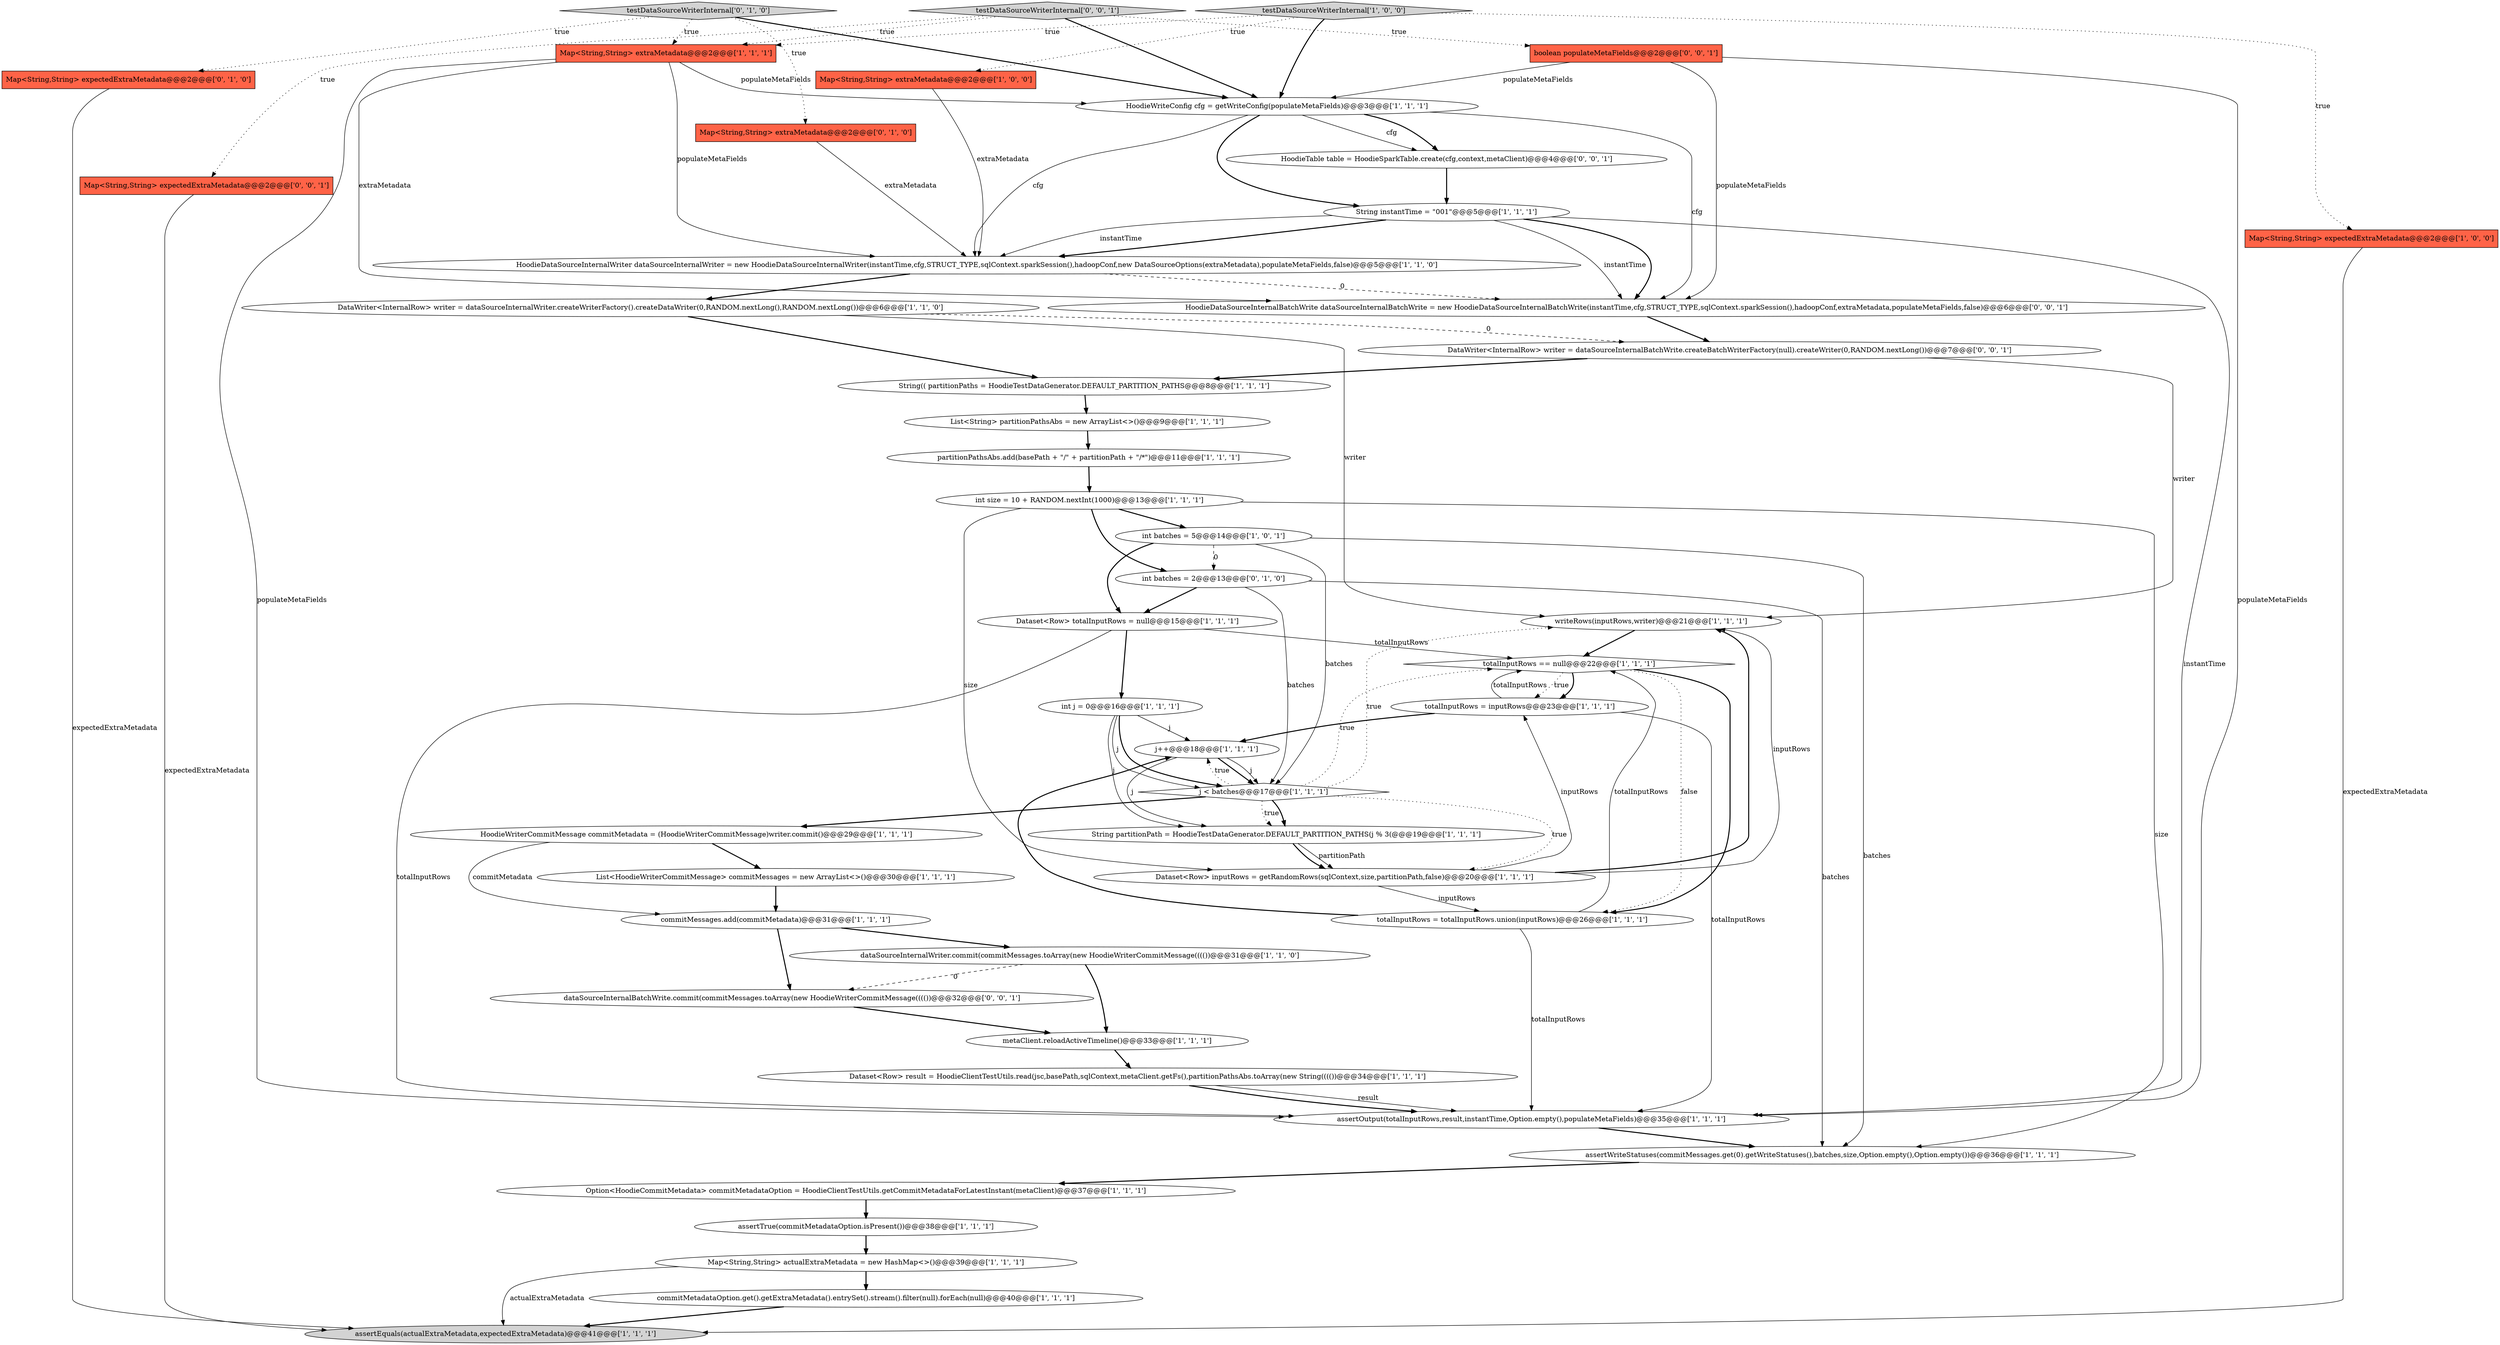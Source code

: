 digraph {
44 [style = filled, label = "HoodieTable table = HoodieSparkTable.create(cfg,context,metaClient)@@@4@@@['0', '0', '1']", fillcolor = white, shape = ellipse image = "AAA0AAABBB3BBB"];
16 [style = filled, label = "commitMetadataOption.get().getExtraMetadata().entrySet().stream().filter(null).forEach(null)@@@40@@@['1', '1', '1']", fillcolor = white, shape = ellipse image = "AAA0AAABBB1BBB"];
31 [style = filled, label = "HoodieDataSourceInternalWriter dataSourceInternalWriter = new HoodieDataSourceInternalWriter(instantTime,cfg,STRUCT_TYPE,sqlContext.sparkSession(),hadoopConf,new DataSourceOptions(extraMetadata),populateMetaFields,false)@@@5@@@['1', '1', '0']", fillcolor = white, shape = ellipse image = "AAA0AAABBB1BBB"];
25 [style = filled, label = "Dataset<Row> inputRows = getRandomRows(sqlContext,size,partitionPath,false)@@@20@@@['1', '1', '1']", fillcolor = white, shape = ellipse image = "AAA0AAABBB1BBB"];
36 [style = filled, label = "Map<String,String> expectedExtraMetadata@@@2@@@['0', '1', '0']", fillcolor = tomato, shape = box image = "AAA0AAABBB2BBB"];
46 [style = filled, label = "HoodieDataSourceInternalBatchWrite dataSourceInternalBatchWrite = new HoodieDataSourceInternalBatchWrite(instantTime,cfg,STRUCT_TYPE,sqlContext.sparkSession(),hadoopConf,extraMetadata,populateMetaFields,false)@@@6@@@['0', '0', '1']", fillcolor = white, shape = ellipse image = "AAA0AAABBB3BBB"];
24 [style = filled, label = "partitionPathsAbs.add(basePath + \"/\" + partitionPath + \"/*\")@@@11@@@['1', '1', '1']", fillcolor = white, shape = ellipse image = "AAA0AAABBB1BBB"];
41 [style = filled, label = "testDataSourceWriterInternal['0', '0', '1']", fillcolor = lightgray, shape = diamond image = "AAA0AAABBB3BBB"];
13 [style = filled, label = "dataSourceInternalWriter.commit(commitMessages.toArray(new HoodieWriterCommitMessage(((())@@@31@@@['1', '1', '0']", fillcolor = white, shape = ellipse image = "AAA0AAABBB1BBB"];
40 [style = filled, label = "dataSourceInternalBatchWrite.commit(commitMessages.toArray(new HoodieWriterCommitMessage(((())@@@32@@@['0', '0', '1']", fillcolor = white, shape = ellipse image = "AAA0AAABBB3BBB"];
35 [style = filled, label = "totalInputRows = inputRows@@@23@@@['1', '1', '1']", fillcolor = white, shape = ellipse image = "AAA0AAABBB1BBB"];
14 [style = filled, label = "Map<String,String> extraMetadata@@@2@@@['1', '0', '0']", fillcolor = tomato, shape = box image = "AAA0AAABBB1BBB"];
2 [style = filled, label = "writeRows(inputRows,writer)@@@21@@@['1', '1', '1']", fillcolor = white, shape = ellipse image = "AAA0AAABBB1BBB"];
12 [style = filled, label = "int j = 0@@@16@@@['1', '1', '1']", fillcolor = white, shape = ellipse image = "AAA0AAABBB1BBB"];
39 [style = filled, label = "Map<String,String> extraMetadata@@@2@@@['0', '1', '0']", fillcolor = tomato, shape = box image = "AAA0AAABBB2BBB"];
42 [style = filled, label = "boolean populateMetaFields@@@2@@@['0', '0', '1']", fillcolor = tomato, shape = box image = "AAA0AAABBB3BBB"];
9 [style = filled, label = "j++@@@18@@@['1', '1', '1']", fillcolor = white, shape = ellipse image = "AAA0AAABBB1BBB"];
30 [style = filled, label = "List<HoodieWriterCommitMessage> commitMessages = new ArrayList<>()@@@30@@@['1', '1', '1']", fillcolor = white, shape = ellipse image = "AAA0AAABBB1BBB"];
4 [style = filled, label = "assertOutput(totalInputRows,result,instantTime,Option.empty(),populateMetaFields)@@@35@@@['1', '1', '1']", fillcolor = white, shape = ellipse image = "AAA0AAABBB1BBB"];
15 [style = filled, label = "DataWriter<InternalRow> writer = dataSourceInternalWriter.createWriterFactory().createDataWriter(0,RANDOM.nextLong(),RANDOM.nextLong())@@@6@@@['1', '1', '0']", fillcolor = white, shape = ellipse image = "AAA0AAABBB1BBB"];
28 [style = filled, label = "HoodieWriteConfig cfg = getWriteConfig(populateMetaFields)@@@3@@@['1', '1', '1']", fillcolor = white, shape = ellipse image = "AAA0AAABBB1BBB"];
11 [style = filled, label = "int batches = 5@@@14@@@['1', '0', '1']", fillcolor = white, shape = ellipse image = "AAA0AAABBB1BBB"];
23 [style = filled, label = "assertTrue(commitMetadataOption.isPresent())@@@38@@@['1', '1', '1']", fillcolor = white, shape = ellipse image = "AAA0AAABBB1BBB"];
27 [style = filled, label = "assertEquals(actualExtraMetadata,expectedExtraMetadata)@@@41@@@['1', '1', '1']", fillcolor = lightgray, shape = ellipse image = "AAA0AAABBB1BBB"];
45 [style = filled, label = "DataWriter<InternalRow> writer = dataSourceInternalBatchWrite.createBatchWriterFactory(null).createWriter(0,RANDOM.nextLong())@@@7@@@['0', '0', '1']", fillcolor = white, shape = ellipse image = "AAA0AAABBB3BBB"];
32 [style = filled, label = "String partitionPath = HoodieTestDataGenerator.DEFAULT_PARTITION_PATHS(j % 3(@@@19@@@['1', '1', '1']", fillcolor = white, shape = ellipse image = "AAA0AAABBB1BBB"];
34 [style = filled, label = "Map<String,String> actualExtraMetadata = new HashMap<>()@@@39@@@['1', '1', '1']", fillcolor = white, shape = ellipse image = "AAA0AAABBB1BBB"];
37 [style = filled, label = "int batches = 2@@@13@@@['0', '1', '0']", fillcolor = white, shape = ellipse image = "AAA1AAABBB2BBB"];
43 [style = filled, label = "Map<String,String> expectedExtraMetadata@@@2@@@['0', '0', '1']", fillcolor = tomato, shape = box image = "AAA0AAABBB3BBB"];
7 [style = filled, label = "String(( partitionPaths = HoodieTestDataGenerator.DEFAULT_PARTITION_PATHS@@@8@@@['1', '1', '1']", fillcolor = white, shape = ellipse image = "AAA0AAABBB1BBB"];
29 [style = filled, label = "j < batches@@@17@@@['1', '1', '1']", fillcolor = white, shape = diamond image = "AAA0AAABBB1BBB"];
26 [style = filled, label = "HoodieWriterCommitMessage commitMetadata = (HoodieWriterCommitMessage)writer.commit()@@@29@@@['1', '1', '1']", fillcolor = white, shape = ellipse image = "AAA0AAABBB1BBB"];
38 [style = filled, label = "testDataSourceWriterInternal['0', '1', '0']", fillcolor = lightgray, shape = diamond image = "AAA0AAABBB2BBB"];
10 [style = filled, label = "totalInputRows == null@@@22@@@['1', '1', '1']", fillcolor = white, shape = diamond image = "AAA0AAABBB1BBB"];
17 [style = filled, label = "assertWriteStatuses(commitMessages.get(0).getWriteStatuses(),batches,size,Option.empty(),Option.empty())@@@36@@@['1', '1', '1']", fillcolor = white, shape = ellipse image = "AAA0AAABBB1BBB"];
5 [style = filled, label = "Map<String,String> expectedExtraMetadata@@@2@@@['1', '0', '0']", fillcolor = tomato, shape = box image = "AAA0AAABBB1BBB"];
22 [style = filled, label = "Dataset<Row> result = HoodieClientTestUtils.read(jsc,basePath,sqlContext,metaClient.getFs(),partitionPathsAbs.toArray(new String(((())@@@34@@@['1', '1', '1']", fillcolor = white, shape = ellipse image = "AAA0AAABBB1BBB"];
8 [style = filled, label = "int size = 10 + RANDOM.nextInt(1000)@@@13@@@['1', '1', '1']", fillcolor = white, shape = ellipse image = "AAA0AAABBB1BBB"];
0 [style = filled, label = "testDataSourceWriterInternal['1', '0', '0']", fillcolor = lightgray, shape = diamond image = "AAA0AAABBB1BBB"];
18 [style = filled, label = "Map<String,String> extraMetadata@@@2@@@['1', '1', '1']", fillcolor = tomato, shape = box image = "AAA0AAABBB1BBB"];
19 [style = filled, label = "totalInputRows = totalInputRows.union(inputRows)@@@26@@@['1', '1', '1']", fillcolor = white, shape = ellipse image = "AAA0AAABBB1BBB"];
1 [style = filled, label = "Dataset<Row> totalInputRows = null@@@15@@@['1', '1', '1']", fillcolor = white, shape = ellipse image = "AAA0AAABBB1BBB"];
33 [style = filled, label = "List<String> partitionPathsAbs = new ArrayList<>()@@@9@@@['1', '1', '1']", fillcolor = white, shape = ellipse image = "AAA0AAABBB1BBB"];
21 [style = filled, label = "commitMessages.add(commitMetadata)@@@31@@@['1', '1', '1']", fillcolor = white, shape = ellipse image = "AAA0AAABBB1BBB"];
20 [style = filled, label = "Option<HoodieCommitMetadata> commitMetadataOption = HoodieClientTestUtils.getCommitMetadataForLatestInstant(metaClient)@@@37@@@['1', '1', '1']", fillcolor = white, shape = ellipse image = "AAA0AAABBB1BBB"];
3 [style = filled, label = "metaClient.reloadActiveTimeline()@@@33@@@['1', '1', '1']", fillcolor = white, shape = ellipse image = "AAA0AAABBB1BBB"];
6 [style = filled, label = "String instantTime = \"001\"@@@5@@@['1', '1', '1']", fillcolor = white, shape = ellipse image = "AAA0AAABBB1BBB"];
35->10 [style = solid, label="totalInputRows"];
20->23 [style = bold, label=""];
15->2 [style = solid, label="writer"];
29->32 [style = dotted, label="true"];
28->44 [style = solid, label="cfg"];
30->21 [style = bold, label=""];
29->10 [style = dotted, label="true"];
38->39 [style = dotted, label="true"];
42->28 [style = solid, label="populateMetaFields"];
2->10 [style = bold, label=""];
11->17 [style = solid, label="batches"];
1->4 [style = solid, label="totalInputRows"];
39->31 [style = solid, label="extraMetadata"];
12->32 [style = solid, label="j"];
45->2 [style = solid, label="writer"];
28->6 [style = bold, label=""];
29->32 [style = bold, label=""];
12->9 [style = solid, label="j"];
37->29 [style = solid, label="batches"];
32->25 [style = solid, label="partitionPath"];
9->32 [style = solid, label="j"];
33->24 [style = bold, label=""];
44->6 [style = bold, label=""];
38->28 [style = bold, label=""];
43->27 [style = solid, label="expectedExtraMetadata"];
28->31 [style = solid, label="cfg"];
10->19 [style = dotted, label="false"];
1->12 [style = bold, label=""];
8->37 [style = bold, label=""];
4->17 [style = bold, label=""];
15->7 [style = bold, label=""];
19->10 [style = solid, label="totalInputRows"];
25->35 [style = solid, label="inputRows"];
6->4 [style = solid, label="instantTime"];
23->34 [style = bold, label=""];
46->45 [style = bold, label=""];
29->2 [style = dotted, label="true"];
38->18 [style = dotted, label="true"];
12->29 [style = bold, label=""];
0->18 [style = dotted, label="true"];
3->22 [style = bold, label=""];
19->4 [style = solid, label="totalInputRows"];
31->15 [style = bold, label=""];
35->9 [style = bold, label=""];
21->13 [style = bold, label=""];
41->43 [style = dotted, label="true"];
21->40 [style = bold, label=""];
25->19 [style = solid, label="inputRows"];
7->33 [style = bold, label=""];
28->44 [style = bold, label=""];
22->4 [style = solid, label="result"];
6->46 [style = solid, label="instantTime"];
17->20 [style = bold, label=""];
38->36 [style = dotted, label="true"];
26->21 [style = solid, label="commitMetadata"];
5->27 [style = solid, label="expectedExtraMetadata"];
42->46 [style = solid, label="populateMetaFields"];
32->25 [style = bold, label=""];
11->37 [style = dashed, label="0"];
6->31 [style = bold, label=""];
16->27 [style = bold, label=""];
37->17 [style = solid, label="batches"];
10->35 [style = dotted, label="true"];
8->25 [style = solid, label="size"];
41->42 [style = dotted, label="true"];
13->3 [style = bold, label=""];
9->29 [style = bold, label=""];
18->4 [style = solid, label="populateMetaFields"];
12->29 [style = solid, label="j"];
37->1 [style = bold, label=""];
6->31 [style = solid, label="instantTime"];
35->4 [style = solid, label="totalInputRows"];
25->2 [style = solid, label="inputRows"];
24->8 [style = bold, label=""];
40->3 [style = bold, label=""];
0->14 [style = dotted, label="true"];
19->9 [style = bold, label=""];
25->2 [style = bold, label=""];
10->35 [style = bold, label=""];
28->46 [style = solid, label="cfg"];
8->17 [style = solid, label="size"];
11->1 [style = bold, label=""];
31->46 [style = dashed, label="0"];
18->31 [style = solid, label="populateMetaFields"];
14->31 [style = solid, label="extraMetadata"];
10->19 [style = bold, label=""];
0->5 [style = dotted, label="true"];
41->18 [style = dotted, label="true"];
1->10 [style = solid, label="totalInputRows"];
36->27 [style = solid, label="expectedExtraMetadata"];
8->11 [style = bold, label=""];
34->27 [style = solid, label="actualExtraMetadata"];
34->16 [style = bold, label=""];
15->45 [style = dashed, label="0"];
45->7 [style = bold, label=""];
22->4 [style = bold, label=""];
6->46 [style = bold, label=""];
29->9 [style = dotted, label="true"];
42->4 [style = solid, label="populateMetaFields"];
0->28 [style = bold, label=""];
18->28 [style = solid, label="populateMetaFields"];
9->29 [style = solid, label="j"];
29->25 [style = dotted, label="true"];
13->40 [style = dashed, label="0"];
26->30 [style = bold, label=""];
18->46 [style = solid, label="extraMetadata"];
11->29 [style = solid, label="batches"];
41->28 [style = bold, label=""];
29->26 [style = bold, label=""];
}
